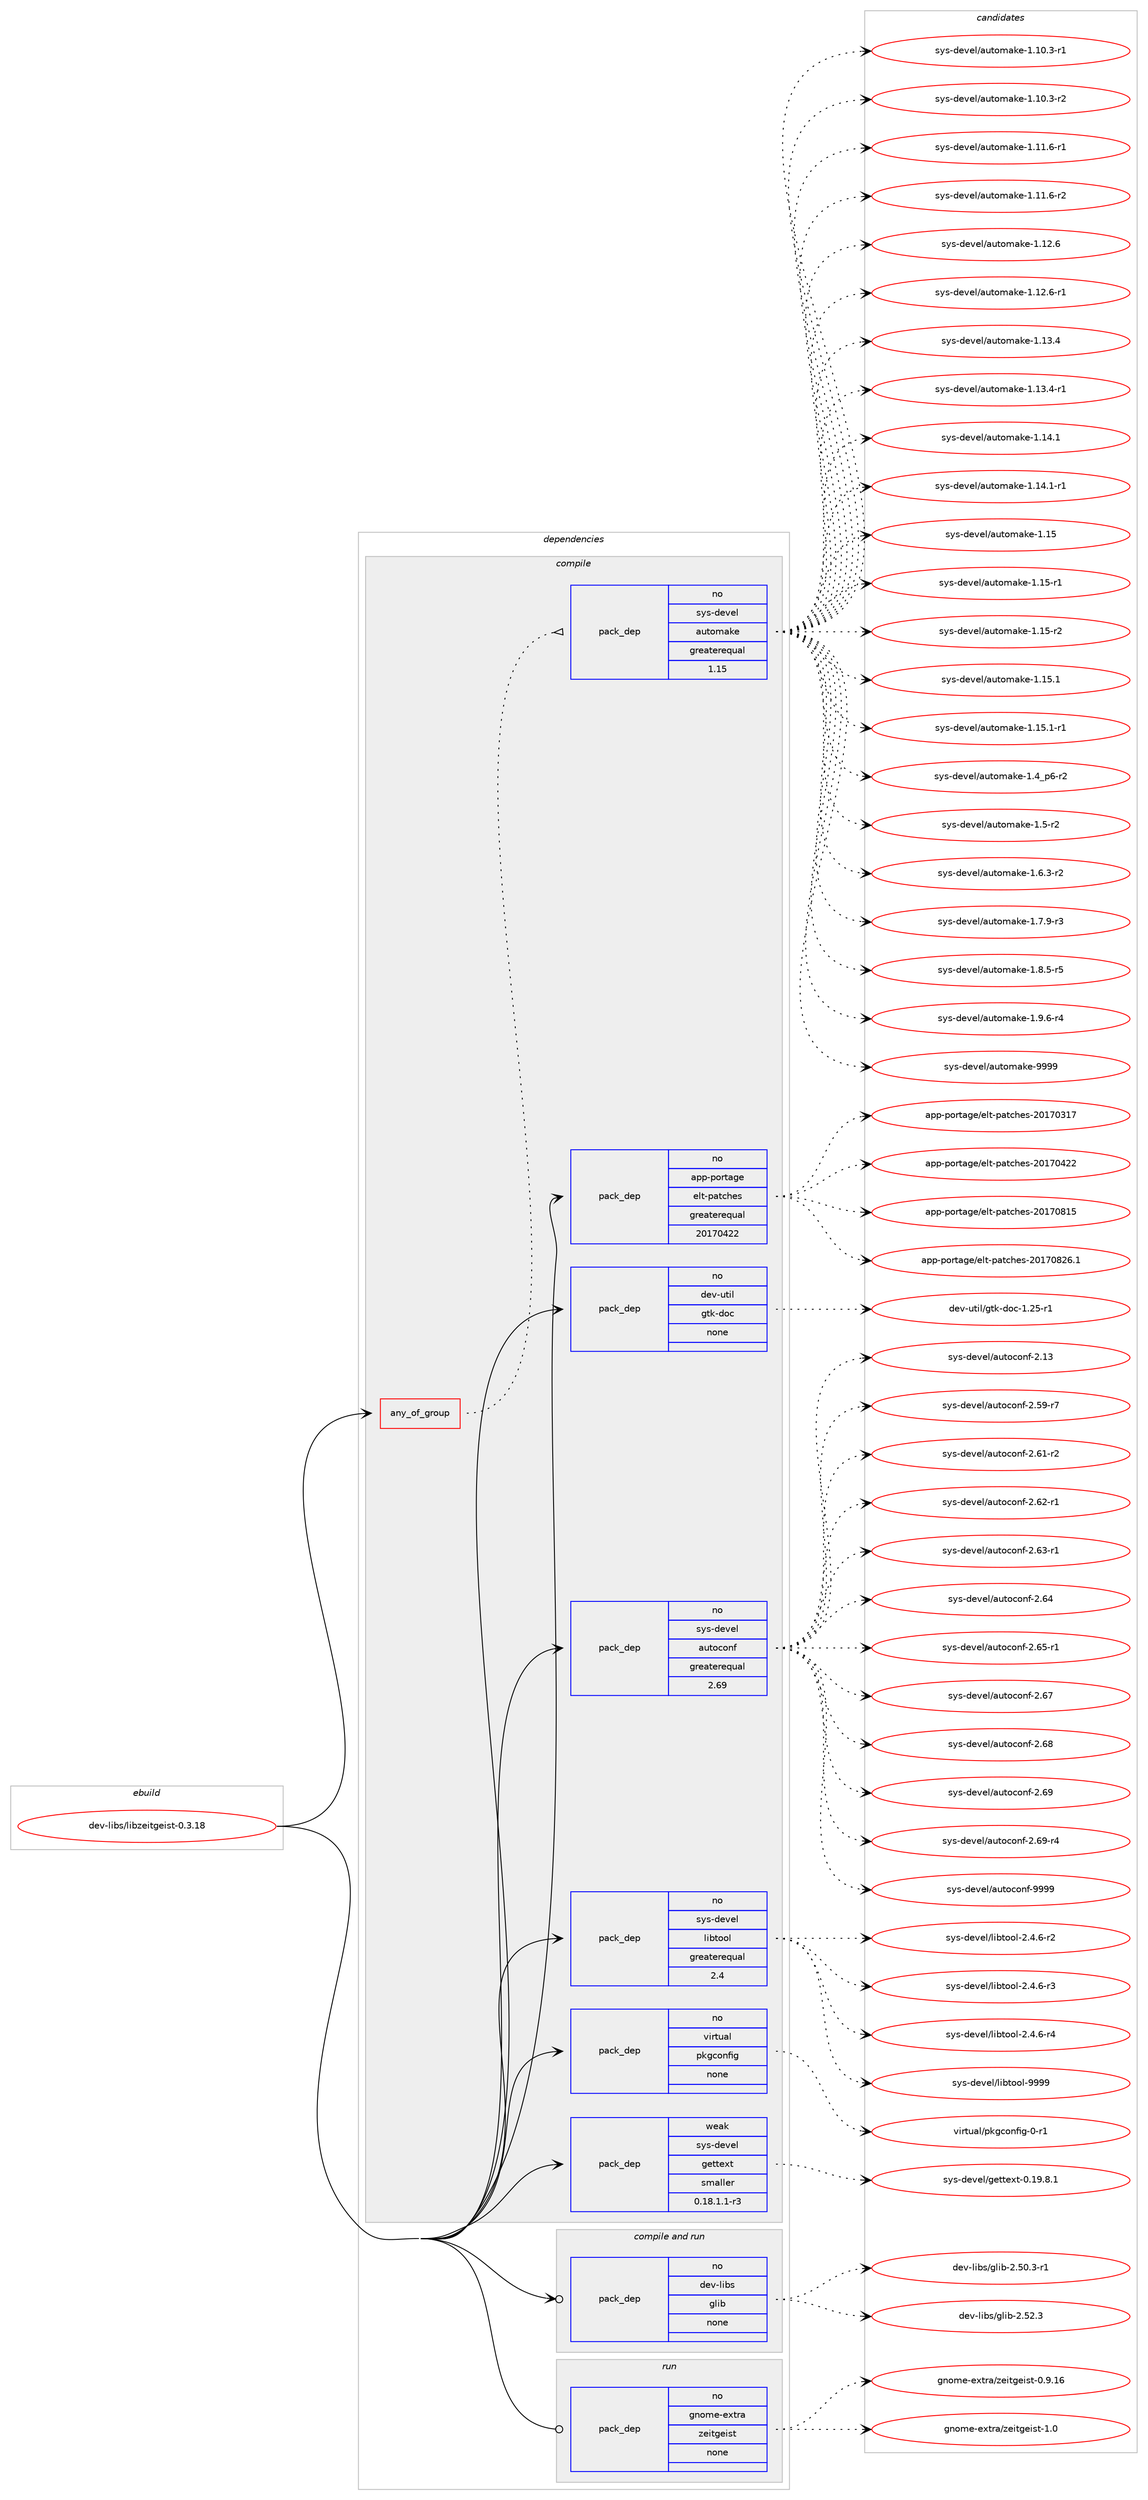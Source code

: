 digraph prolog {

# *************
# Graph options
# *************

newrank=true;
concentrate=true;
compound=true;
graph [rankdir=LR,fontname=Helvetica,fontsize=10,ranksep=1.5];#, ranksep=2.5, nodesep=0.2];
edge  [arrowhead=vee];
node  [fontname=Helvetica,fontsize=10];

# **********
# The ebuild
# **********

subgraph cluster_leftcol {
color=gray;
rank=same;
label=<<i>ebuild</i>>;
id [label="dev-libs/libzeitgeist-0.3.18", color=red, width=4, href="../dev-libs/libzeitgeist-0.3.18.svg"];
}

# ****************
# The dependencies
# ****************

subgraph cluster_midcol {
color=gray;
label=<<i>dependencies</i>>;
subgraph cluster_compile {
fillcolor="#eeeeee";
style=filled;
label=<<i>compile</i>>;
subgraph any3477 {
dependency117736 [label=<<TABLE BORDER="0" CELLBORDER="1" CELLSPACING="0" CELLPADDING="4"><TR><TD CELLPADDING="10">any_of_group</TD></TR></TABLE>>, shape=none, color=red];subgraph pack88781 {
dependency117737 [label=<<TABLE BORDER="0" CELLBORDER="1" CELLSPACING="0" CELLPADDING="4" WIDTH="220"><TR><TD ROWSPAN="6" CELLPADDING="30">pack_dep</TD></TR><TR><TD WIDTH="110">no</TD></TR><TR><TD>sys-devel</TD></TR><TR><TD>automake</TD></TR><TR><TD>greaterequal</TD></TR><TR><TD>1.15</TD></TR></TABLE>>, shape=none, color=blue];
}
dependency117736:e -> dependency117737:w [weight=20,style="dotted",arrowhead="oinv"];
}
id:e -> dependency117736:w [weight=20,style="solid",arrowhead="vee"];
subgraph pack88782 {
dependency117738 [label=<<TABLE BORDER="0" CELLBORDER="1" CELLSPACING="0" CELLPADDING="4" WIDTH="220"><TR><TD ROWSPAN="6" CELLPADDING="30">pack_dep</TD></TR><TR><TD WIDTH="110">no</TD></TR><TR><TD>app-portage</TD></TR><TR><TD>elt-patches</TD></TR><TR><TD>greaterequal</TD></TR><TR><TD>20170422</TD></TR></TABLE>>, shape=none, color=blue];
}
id:e -> dependency117738:w [weight=20,style="solid",arrowhead="vee"];
subgraph pack88783 {
dependency117739 [label=<<TABLE BORDER="0" CELLBORDER="1" CELLSPACING="0" CELLPADDING="4" WIDTH="220"><TR><TD ROWSPAN="6" CELLPADDING="30">pack_dep</TD></TR><TR><TD WIDTH="110">no</TD></TR><TR><TD>dev-util</TD></TR><TR><TD>gtk-doc</TD></TR><TR><TD>none</TD></TR><TR><TD></TD></TR></TABLE>>, shape=none, color=blue];
}
id:e -> dependency117739:w [weight=20,style="solid",arrowhead="vee"];
subgraph pack88784 {
dependency117740 [label=<<TABLE BORDER="0" CELLBORDER="1" CELLSPACING="0" CELLPADDING="4" WIDTH="220"><TR><TD ROWSPAN="6" CELLPADDING="30">pack_dep</TD></TR><TR><TD WIDTH="110">no</TD></TR><TR><TD>sys-devel</TD></TR><TR><TD>autoconf</TD></TR><TR><TD>greaterequal</TD></TR><TR><TD>2.69</TD></TR></TABLE>>, shape=none, color=blue];
}
id:e -> dependency117740:w [weight=20,style="solid",arrowhead="vee"];
subgraph pack88785 {
dependency117741 [label=<<TABLE BORDER="0" CELLBORDER="1" CELLSPACING="0" CELLPADDING="4" WIDTH="220"><TR><TD ROWSPAN="6" CELLPADDING="30">pack_dep</TD></TR><TR><TD WIDTH="110">no</TD></TR><TR><TD>sys-devel</TD></TR><TR><TD>libtool</TD></TR><TR><TD>greaterequal</TD></TR><TR><TD>2.4</TD></TR></TABLE>>, shape=none, color=blue];
}
id:e -> dependency117741:w [weight=20,style="solid",arrowhead="vee"];
subgraph pack88786 {
dependency117742 [label=<<TABLE BORDER="0" CELLBORDER="1" CELLSPACING="0" CELLPADDING="4" WIDTH="220"><TR><TD ROWSPAN="6" CELLPADDING="30">pack_dep</TD></TR><TR><TD WIDTH="110">no</TD></TR><TR><TD>virtual</TD></TR><TR><TD>pkgconfig</TD></TR><TR><TD>none</TD></TR><TR><TD></TD></TR></TABLE>>, shape=none, color=blue];
}
id:e -> dependency117742:w [weight=20,style="solid",arrowhead="vee"];
subgraph pack88787 {
dependency117743 [label=<<TABLE BORDER="0" CELLBORDER="1" CELLSPACING="0" CELLPADDING="4" WIDTH="220"><TR><TD ROWSPAN="6" CELLPADDING="30">pack_dep</TD></TR><TR><TD WIDTH="110">weak</TD></TR><TR><TD>sys-devel</TD></TR><TR><TD>gettext</TD></TR><TR><TD>smaller</TD></TR><TR><TD>0.18.1.1-r3</TD></TR></TABLE>>, shape=none, color=blue];
}
id:e -> dependency117743:w [weight=20,style="solid",arrowhead="vee"];
}
subgraph cluster_compileandrun {
fillcolor="#eeeeee";
style=filled;
label=<<i>compile and run</i>>;
subgraph pack88788 {
dependency117744 [label=<<TABLE BORDER="0" CELLBORDER="1" CELLSPACING="0" CELLPADDING="4" WIDTH="220"><TR><TD ROWSPAN="6" CELLPADDING="30">pack_dep</TD></TR><TR><TD WIDTH="110">no</TD></TR><TR><TD>dev-libs</TD></TR><TR><TD>glib</TD></TR><TR><TD>none</TD></TR><TR><TD></TD></TR></TABLE>>, shape=none, color=blue];
}
id:e -> dependency117744:w [weight=20,style="solid",arrowhead="odotvee"];
}
subgraph cluster_run {
fillcolor="#eeeeee";
style=filled;
label=<<i>run</i>>;
subgraph pack88789 {
dependency117745 [label=<<TABLE BORDER="0" CELLBORDER="1" CELLSPACING="0" CELLPADDING="4" WIDTH="220"><TR><TD ROWSPAN="6" CELLPADDING="30">pack_dep</TD></TR><TR><TD WIDTH="110">no</TD></TR><TR><TD>gnome-extra</TD></TR><TR><TD>zeitgeist</TD></TR><TR><TD>none</TD></TR><TR><TD></TD></TR></TABLE>>, shape=none, color=blue];
}
id:e -> dependency117745:w [weight=20,style="solid",arrowhead="odot"];
}
}

# **************
# The candidates
# **************

subgraph cluster_choices {
rank=same;
color=gray;
label=<<i>candidates</i>>;

subgraph choice88781 {
color=black;
nodesep=1;
choice11512111545100101118101108479711711611110997107101454946494846514511449 [label="sys-devel/automake-1.10.3-r1", color=red, width=4,href="../sys-devel/automake-1.10.3-r1.svg"];
choice11512111545100101118101108479711711611110997107101454946494846514511450 [label="sys-devel/automake-1.10.3-r2", color=red, width=4,href="../sys-devel/automake-1.10.3-r2.svg"];
choice11512111545100101118101108479711711611110997107101454946494946544511449 [label="sys-devel/automake-1.11.6-r1", color=red, width=4,href="../sys-devel/automake-1.11.6-r1.svg"];
choice11512111545100101118101108479711711611110997107101454946494946544511450 [label="sys-devel/automake-1.11.6-r2", color=red, width=4,href="../sys-devel/automake-1.11.6-r2.svg"];
choice1151211154510010111810110847971171161111099710710145494649504654 [label="sys-devel/automake-1.12.6", color=red, width=4,href="../sys-devel/automake-1.12.6.svg"];
choice11512111545100101118101108479711711611110997107101454946495046544511449 [label="sys-devel/automake-1.12.6-r1", color=red, width=4,href="../sys-devel/automake-1.12.6-r1.svg"];
choice1151211154510010111810110847971171161111099710710145494649514652 [label="sys-devel/automake-1.13.4", color=red, width=4,href="../sys-devel/automake-1.13.4.svg"];
choice11512111545100101118101108479711711611110997107101454946495146524511449 [label="sys-devel/automake-1.13.4-r1", color=red, width=4,href="../sys-devel/automake-1.13.4-r1.svg"];
choice1151211154510010111810110847971171161111099710710145494649524649 [label="sys-devel/automake-1.14.1", color=red, width=4,href="../sys-devel/automake-1.14.1.svg"];
choice11512111545100101118101108479711711611110997107101454946495246494511449 [label="sys-devel/automake-1.14.1-r1", color=red, width=4,href="../sys-devel/automake-1.14.1-r1.svg"];
choice115121115451001011181011084797117116111109971071014549464953 [label="sys-devel/automake-1.15", color=red, width=4,href="../sys-devel/automake-1.15.svg"];
choice1151211154510010111810110847971171161111099710710145494649534511449 [label="sys-devel/automake-1.15-r1", color=red, width=4,href="../sys-devel/automake-1.15-r1.svg"];
choice1151211154510010111810110847971171161111099710710145494649534511450 [label="sys-devel/automake-1.15-r2", color=red, width=4,href="../sys-devel/automake-1.15-r2.svg"];
choice1151211154510010111810110847971171161111099710710145494649534649 [label="sys-devel/automake-1.15.1", color=red, width=4,href="../sys-devel/automake-1.15.1.svg"];
choice11512111545100101118101108479711711611110997107101454946495346494511449 [label="sys-devel/automake-1.15.1-r1", color=red, width=4,href="../sys-devel/automake-1.15.1-r1.svg"];
choice115121115451001011181011084797117116111109971071014549465295112544511450 [label="sys-devel/automake-1.4_p6-r2", color=red, width=4,href="../sys-devel/automake-1.4_p6-r2.svg"];
choice11512111545100101118101108479711711611110997107101454946534511450 [label="sys-devel/automake-1.5-r2", color=red, width=4,href="../sys-devel/automake-1.5-r2.svg"];
choice115121115451001011181011084797117116111109971071014549465446514511450 [label="sys-devel/automake-1.6.3-r2", color=red, width=4,href="../sys-devel/automake-1.6.3-r2.svg"];
choice115121115451001011181011084797117116111109971071014549465546574511451 [label="sys-devel/automake-1.7.9-r3", color=red, width=4,href="../sys-devel/automake-1.7.9-r3.svg"];
choice115121115451001011181011084797117116111109971071014549465646534511453 [label="sys-devel/automake-1.8.5-r5", color=red, width=4,href="../sys-devel/automake-1.8.5-r5.svg"];
choice115121115451001011181011084797117116111109971071014549465746544511452 [label="sys-devel/automake-1.9.6-r4", color=red, width=4,href="../sys-devel/automake-1.9.6-r4.svg"];
choice115121115451001011181011084797117116111109971071014557575757 [label="sys-devel/automake-9999", color=red, width=4,href="../sys-devel/automake-9999.svg"];
dependency117737:e -> choice11512111545100101118101108479711711611110997107101454946494846514511449:w [style=dotted,weight="100"];
dependency117737:e -> choice11512111545100101118101108479711711611110997107101454946494846514511450:w [style=dotted,weight="100"];
dependency117737:e -> choice11512111545100101118101108479711711611110997107101454946494946544511449:w [style=dotted,weight="100"];
dependency117737:e -> choice11512111545100101118101108479711711611110997107101454946494946544511450:w [style=dotted,weight="100"];
dependency117737:e -> choice1151211154510010111810110847971171161111099710710145494649504654:w [style=dotted,weight="100"];
dependency117737:e -> choice11512111545100101118101108479711711611110997107101454946495046544511449:w [style=dotted,weight="100"];
dependency117737:e -> choice1151211154510010111810110847971171161111099710710145494649514652:w [style=dotted,weight="100"];
dependency117737:e -> choice11512111545100101118101108479711711611110997107101454946495146524511449:w [style=dotted,weight="100"];
dependency117737:e -> choice1151211154510010111810110847971171161111099710710145494649524649:w [style=dotted,weight="100"];
dependency117737:e -> choice11512111545100101118101108479711711611110997107101454946495246494511449:w [style=dotted,weight="100"];
dependency117737:e -> choice115121115451001011181011084797117116111109971071014549464953:w [style=dotted,weight="100"];
dependency117737:e -> choice1151211154510010111810110847971171161111099710710145494649534511449:w [style=dotted,weight="100"];
dependency117737:e -> choice1151211154510010111810110847971171161111099710710145494649534511450:w [style=dotted,weight="100"];
dependency117737:e -> choice1151211154510010111810110847971171161111099710710145494649534649:w [style=dotted,weight="100"];
dependency117737:e -> choice11512111545100101118101108479711711611110997107101454946495346494511449:w [style=dotted,weight="100"];
dependency117737:e -> choice115121115451001011181011084797117116111109971071014549465295112544511450:w [style=dotted,weight="100"];
dependency117737:e -> choice11512111545100101118101108479711711611110997107101454946534511450:w [style=dotted,weight="100"];
dependency117737:e -> choice115121115451001011181011084797117116111109971071014549465446514511450:w [style=dotted,weight="100"];
dependency117737:e -> choice115121115451001011181011084797117116111109971071014549465546574511451:w [style=dotted,weight="100"];
dependency117737:e -> choice115121115451001011181011084797117116111109971071014549465646534511453:w [style=dotted,weight="100"];
dependency117737:e -> choice115121115451001011181011084797117116111109971071014549465746544511452:w [style=dotted,weight="100"];
dependency117737:e -> choice115121115451001011181011084797117116111109971071014557575757:w [style=dotted,weight="100"];
}
subgraph choice88782 {
color=black;
nodesep=1;
choice97112112451121111141169710310147101108116451129711699104101115455048495548514955 [label="app-portage/elt-patches-20170317", color=red, width=4,href="../app-portage/elt-patches-20170317.svg"];
choice97112112451121111141169710310147101108116451129711699104101115455048495548525050 [label="app-portage/elt-patches-20170422", color=red, width=4,href="../app-portage/elt-patches-20170422.svg"];
choice97112112451121111141169710310147101108116451129711699104101115455048495548564953 [label="app-portage/elt-patches-20170815", color=red, width=4,href="../app-portage/elt-patches-20170815.svg"];
choice971121124511211111411697103101471011081164511297116991041011154550484955485650544649 [label="app-portage/elt-patches-20170826.1", color=red, width=4,href="../app-portage/elt-patches-20170826.1.svg"];
dependency117738:e -> choice97112112451121111141169710310147101108116451129711699104101115455048495548514955:w [style=dotted,weight="100"];
dependency117738:e -> choice97112112451121111141169710310147101108116451129711699104101115455048495548525050:w [style=dotted,weight="100"];
dependency117738:e -> choice97112112451121111141169710310147101108116451129711699104101115455048495548564953:w [style=dotted,weight="100"];
dependency117738:e -> choice971121124511211111411697103101471011081164511297116991041011154550484955485650544649:w [style=dotted,weight="100"];
}
subgraph choice88783 {
color=black;
nodesep=1;
choice1001011184511711610510847103116107451001119945494650534511449 [label="dev-util/gtk-doc-1.25-r1", color=red, width=4,href="../dev-util/gtk-doc-1.25-r1.svg"];
dependency117739:e -> choice1001011184511711610510847103116107451001119945494650534511449:w [style=dotted,weight="100"];
}
subgraph choice88784 {
color=black;
nodesep=1;
choice115121115451001011181011084797117116111991111101024550464951 [label="sys-devel/autoconf-2.13", color=red, width=4,href="../sys-devel/autoconf-2.13.svg"];
choice1151211154510010111810110847971171161119911111010245504653574511455 [label="sys-devel/autoconf-2.59-r7", color=red, width=4,href="../sys-devel/autoconf-2.59-r7.svg"];
choice1151211154510010111810110847971171161119911111010245504654494511450 [label="sys-devel/autoconf-2.61-r2", color=red, width=4,href="../sys-devel/autoconf-2.61-r2.svg"];
choice1151211154510010111810110847971171161119911111010245504654504511449 [label="sys-devel/autoconf-2.62-r1", color=red, width=4,href="../sys-devel/autoconf-2.62-r1.svg"];
choice1151211154510010111810110847971171161119911111010245504654514511449 [label="sys-devel/autoconf-2.63-r1", color=red, width=4,href="../sys-devel/autoconf-2.63-r1.svg"];
choice115121115451001011181011084797117116111991111101024550465452 [label="sys-devel/autoconf-2.64", color=red, width=4,href="../sys-devel/autoconf-2.64.svg"];
choice1151211154510010111810110847971171161119911111010245504654534511449 [label="sys-devel/autoconf-2.65-r1", color=red, width=4,href="../sys-devel/autoconf-2.65-r1.svg"];
choice115121115451001011181011084797117116111991111101024550465455 [label="sys-devel/autoconf-2.67", color=red, width=4,href="../sys-devel/autoconf-2.67.svg"];
choice115121115451001011181011084797117116111991111101024550465456 [label="sys-devel/autoconf-2.68", color=red, width=4,href="../sys-devel/autoconf-2.68.svg"];
choice115121115451001011181011084797117116111991111101024550465457 [label="sys-devel/autoconf-2.69", color=red, width=4,href="../sys-devel/autoconf-2.69.svg"];
choice1151211154510010111810110847971171161119911111010245504654574511452 [label="sys-devel/autoconf-2.69-r4", color=red, width=4,href="../sys-devel/autoconf-2.69-r4.svg"];
choice115121115451001011181011084797117116111991111101024557575757 [label="sys-devel/autoconf-9999", color=red, width=4,href="../sys-devel/autoconf-9999.svg"];
dependency117740:e -> choice115121115451001011181011084797117116111991111101024550464951:w [style=dotted,weight="100"];
dependency117740:e -> choice1151211154510010111810110847971171161119911111010245504653574511455:w [style=dotted,weight="100"];
dependency117740:e -> choice1151211154510010111810110847971171161119911111010245504654494511450:w [style=dotted,weight="100"];
dependency117740:e -> choice1151211154510010111810110847971171161119911111010245504654504511449:w [style=dotted,weight="100"];
dependency117740:e -> choice1151211154510010111810110847971171161119911111010245504654514511449:w [style=dotted,weight="100"];
dependency117740:e -> choice115121115451001011181011084797117116111991111101024550465452:w [style=dotted,weight="100"];
dependency117740:e -> choice1151211154510010111810110847971171161119911111010245504654534511449:w [style=dotted,weight="100"];
dependency117740:e -> choice115121115451001011181011084797117116111991111101024550465455:w [style=dotted,weight="100"];
dependency117740:e -> choice115121115451001011181011084797117116111991111101024550465456:w [style=dotted,weight="100"];
dependency117740:e -> choice115121115451001011181011084797117116111991111101024550465457:w [style=dotted,weight="100"];
dependency117740:e -> choice1151211154510010111810110847971171161119911111010245504654574511452:w [style=dotted,weight="100"];
dependency117740:e -> choice115121115451001011181011084797117116111991111101024557575757:w [style=dotted,weight="100"];
}
subgraph choice88785 {
color=black;
nodesep=1;
choice1151211154510010111810110847108105981161111111084550465246544511450 [label="sys-devel/libtool-2.4.6-r2", color=red, width=4,href="../sys-devel/libtool-2.4.6-r2.svg"];
choice1151211154510010111810110847108105981161111111084550465246544511451 [label="sys-devel/libtool-2.4.6-r3", color=red, width=4,href="../sys-devel/libtool-2.4.6-r3.svg"];
choice1151211154510010111810110847108105981161111111084550465246544511452 [label="sys-devel/libtool-2.4.6-r4", color=red, width=4,href="../sys-devel/libtool-2.4.6-r4.svg"];
choice1151211154510010111810110847108105981161111111084557575757 [label="sys-devel/libtool-9999", color=red, width=4,href="../sys-devel/libtool-9999.svg"];
dependency117741:e -> choice1151211154510010111810110847108105981161111111084550465246544511450:w [style=dotted,weight="100"];
dependency117741:e -> choice1151211154510010111810110847108105981161111111084550465246544511451:w [style=dotted,weight="100"];
dependency117741:e -> choice1151211154510010111810110847108105981161111111084550465246544511452:w [style=dotted,weight="100"];
dependency117741:e -> choice1151211154510010111810110847108105981161111111084557575757:w [style=dotted,weight="100"];
}
subgraph choice88786 {
color=black;
nodesep=1;
choice11810511411611797108471121071039911111010210510345484511449 [label="virtual/pkgconfig-0-r1", color=red, width=4,href="../virtual/pkgconfig-0-r1.svg"];
dependency117742:e -> choice11810511411611797108471121071039911111010210510345484511449:w [style=dotted,weight="100"];
}
subgraph choice88787 {
color=black;
nodesep=1;
choice1151211154510010111810110847103101116116101120116454846495746564649 [label="sys-devel/gettext-0.19.8.1", color=red, width=4,href="../sys-devel/gettext-0.19.8.1.svg"];
dependency117743:e -> choice1151211154510010111810110847103101116116101120116454846495746564649:w [style=dotted,weight="100"];
}
subgraph choice88788 {
color=black;
nodesep=1;
choice10010111845108105981154710310810598455046534846514511449 [label="dev-libs/glib-2.50.3-r1", color=red, width=4,href="../dev-libs/glib-2.50.3-r1.svg"];
choice1001011184510810598115471031081059845504653504651 [label="dev-libs/glib-2.52.3", color=red, width=4,href="../dev-libs/glib-2.52.3.svg"];
dependency117744:e -> choice10010111845108105981154710310810598455046534846514511449:w [style=dotted,weight="100"];
dependency117744:e -> choice1001011184510810598115471031081059845504653504651:w [style=dotted,weight="100"];
}
subgraph choice88789 {
color=black;
nodesep=1;
choice10311011110910145101120116114974712210110511610310110511511645484657464954 [label="gnome-extra/zeitgeist-0.9.16", color=red, width=4,href="../gnome-extra/zeitgeist-0.9.16.svg"];
choice10311011110910145101120116114974712210110511610310110511511645494648 [label="gnome-extra/zeitgeist-1.0", color=red, width=4,href="../gnome-extra/zeitgeist-1.0.svg"];
dependency117745:e -> choice10311011110910145101120116114974712210110511610310110511511645484657464954:w [style=dotted,weight="100"];
dependency117745:e -> choice10311011110910145101120116114974712210110511610310110511511645494648:w [style=dotted,weight="100"];
}
}

}
